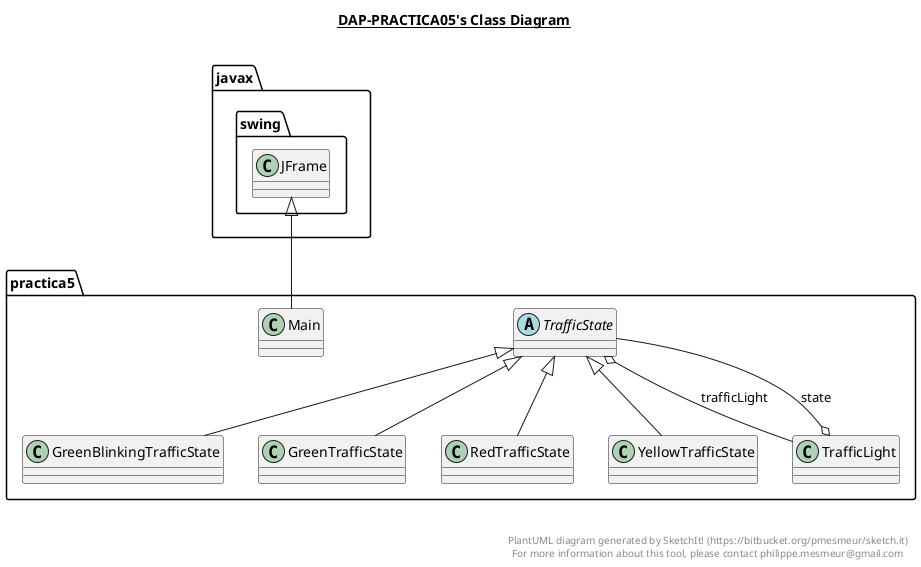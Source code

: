 @startuml

title __DAP-PRACTICA05's Class Diagram__\n

  namespace practica5 {
    class practica5.GreenBlinkingTrafficState {
    }
  }
  

  namespace practica5 {
    class practica5.GreenTrafficState {
    }
  }
  

  namespace practica5 {
    class practica5.Main {
    }
  }
  

  namespace practica5 {
    class practica5.RedTrafficState {
    }
  }
  

  namespace practica5 {
    class practica5.TrafficLight {
    }
  }
  

  namespace practica5 {
    abstract class practica5.TrafficState {
    }
  }
  

  namespace practica5 {
    class practica5.YellowTrafficState {
    }
  }
  

  practica5.GreenBlinkingTrafficState -up-|> practica5.TrafficState
  practica5.GreenTrafficState -up-|> practica5.TrafficState
  practica5.Main -up-|> javax.swing.JFrame
  practica5.RedTrafficState -up-|> practica5.TrafficState
  practica5.TrafficLight o-- practica5.TrafficState : state
  practica5.TrafficState o-- practica5.TrafficLight : trafficLight
  practica5.YellowTrafficState -up-|> practica5.TrafficState


right footer


PlantUML diagram generated by SketchIt! (https://bitbucket.org/pmesmeur/sketch.it)
For more information about this tool, please contact philippe.mesmeur@gmail.com
endfooter

@enduml
